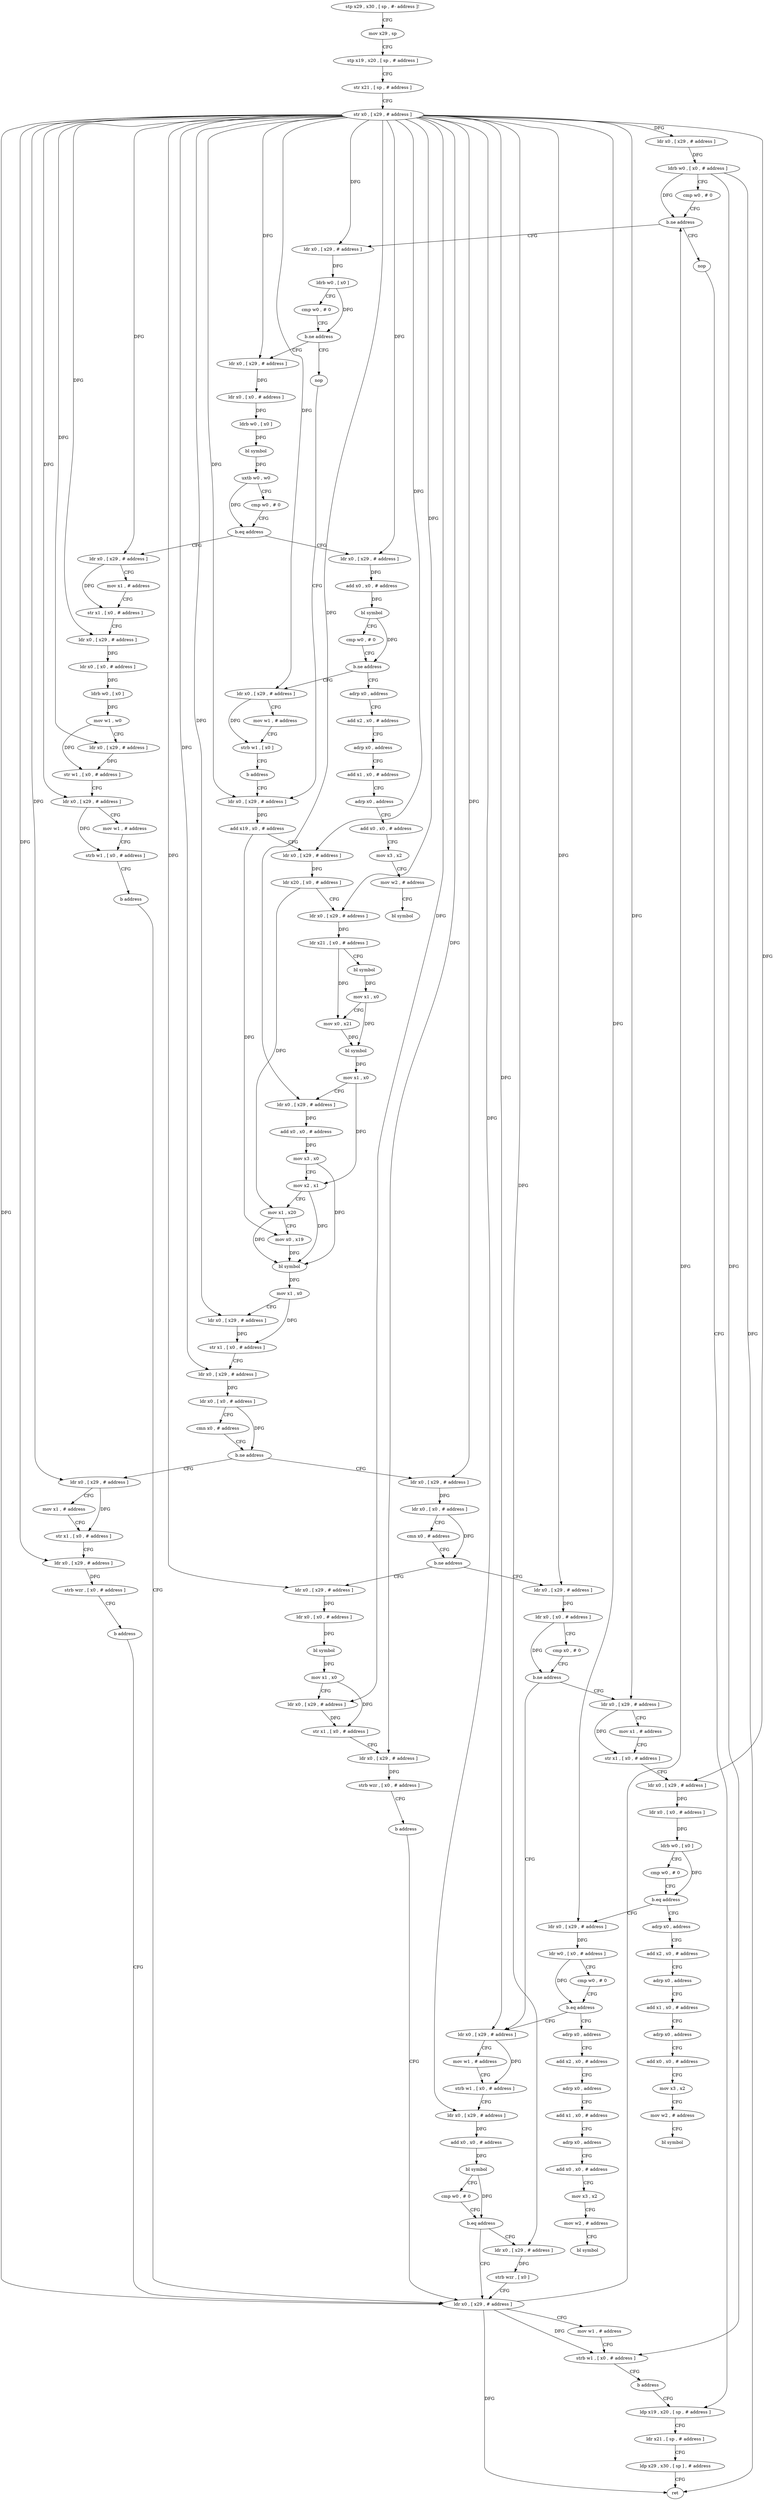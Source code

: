 digraph "func" {
"4332984" [label = "stp x29 , x30 , [ sp , #- address ]!" ]
"4332988" [label = "mov x29 , sp" ]
"4332992" [label = "stp x19 , x20 , [ sp , # address ]" ]
"4332996" [label = "str x21 , [ sp , # address ]" ]
"4333000" [label = "str x0 , [ x29 , # address ]" ]
"4333004" [label = "ldr x0 , [ x29 , # address ]" ]
"4333008" [label = "ldrb w0 , [ x0 , # address ]" ]
"4333012" [label = "cmp w0 , # 0" ]
"4333016" [label = "b.ne address" ]
"4333560" [label = "nop" ]
"4333020" [label = "ldr x0 , [ x29 , # address ]" ]
"4333564" [label = "ldp x19 , x20 , [ sp , # address ]" ]
"4333024" [label = "ldrb w0 , [ x0 ]" ]
"4333028" [label = "cmp w0 , # 0" ]
"4333032" [label = "b.ne address" ]
"4333188" [label = "nop" ]
"4333036" [label = "ldr x0 , [ x29 , # address ]" ]
"4333192" [label = "ldr x0 , [ x29 , # address ]" ]
"4333040" [label = "ldr x0 , [ x0 , # address ]" ]
"4333044" [label = "ldrb w0 , [ x0 ]" ]
"4333048" [label = "bl symbol" ]
"4333052" [label = "uxtb w0 , w0" ]
"4333056" [label = "cmp w0 , # 0" ]
"4333060" [label = "b.eq address" ]
"4333116" [label = "ldr x0 , [ x29 , # address ]" ]
"4333064" [label = "ldr x0 , [ x29 , # address ]" ]
"4333316" [label = "ldr x0 , [ x29 , # address ]" ]
"4333320" [label = "ldr x0 , [ x0 , # address ]" ]
"4333324" [label = "cmn x0 , # address" ]
"4333328" [label = "b.ne address" ]
"4333368" [label = "ldr x0 , [ x29 , # address ]" ]
"4333332" [label = "ldr x0 , [ x29 , # address ]" ]
"4333292" [label = "ldr x0 , [ x29 , # address ]" ]
"4333296" [label = "mov x1 , # address" ]
"4333300" [label = "str x1 , [ x0 , # address ]" ]
"4333304" [label = "ldr x0 , [ x29 , # address ]" ]
"4333308" [label = "strb wzr , [ x0 , # address ]" ]
"4333312" [label = "b address" ]
"4333544" [label = "ldr x0 , [ x29 , # address ]" ]
"4333120" [label = "add x0 , x0 , # address" ]
"4333124" [label = "bl symbol" ]
"4333128" [label = "cmp w0 , # 0" ]
"4333132" [label = "b.ne address" ]
"4333172" [label = "ldr x0 , [ x29 , # address ]" ]
"4333136" [label = "adrp x0 , address" ]
"4333068" [label = "mov x1 , # address" ]
"4333072" [label = "str x1 , [ x0 , # address ]" ]
"4333076" [label = "ldr x0 , [ x29 , # address ]" ]
"4333080" [label = "ldr x0 , [ x0 , # address ]" ]
"4333084" [label = "ldrb w0 , [ x0 ]" ]
"4333088" [label = "mov w1 , w0" ]
"4333092" [label = "ldr x0 , [ x29 , # address ]" ]
"4333096" [label = "str w1 , [ x0 , # address ]" ]
"4333100" [label = "ldr x0 , [ x29 , # address ]" ]
"4333104" [label = "mov w1 , # address" ]
"4333108" [label = "strb w1 , [ x0 , # address ]" ]
"4333112" [label = "b address" ]
"4333372" [label = "ldr x0 , [ x0 , # address ]" ]
"4333376" [label = "cmp x0 , # 0" ]
"4333380" [label = "b.ne address" ]
"4333504" [label = "ldr x0 , [ x29 , # address ]" ]
"4333384" [label = "ldr x0 , [ x29 , # address ]" ]
"4333336" [label = "ldr x0 , [ x0 , # address ]" ]
"4333340" [label = "bl symbol" ]
"4333344" [label = "mov x1 , x0" ]
"4333348" [label = "ldr x0 , [ x29 , # address ]" ]
"4333352" [label = "str x1 , [ x0 , # address ]" ]
"4333356" [label = "ldr x0 , [ x29 , # address ]" ]
"4333360" [label = "strb wzr , [ x0 , # address ]" ]
"4333364" [label = "b address" ]
"4333548" [label = "mov w1 , # address" ]
"4333552" [label = "strb w1 , [ x0 , # address ]" ]
"4333556" [label = "b address" ]
"4333176" [label = "mov w1 , # address" ]
"4333180" [label = "strb w1 , [ x0 ]" ]
"4333184" [label = "b address" ]
"4333140" [label = "add x2 , x0 , # address" ]
"4333144" [label = "adrp x0 , address" ]
"4333148" [label = "add x1 , x0 , # address" ]
"4333152" [label = "adrp x0 , address" ]
"4333156" [label = "add x0 , x0 , # address" ]
"4333160" [label = "mov x3 , x2" ]
"4333164" [label = "mov w2 , # address" ]
"4333168" [label = "bl symbol" ]
"4333508" [label = "mov w1 , # address" ]
"4333512" [label = "strb w1 , [ x0 , # address ]" ]
"4333516" [label = "ldr x0 , [ x29 , # address ]" ]
"4333520" [label = "add x0 , x0 , # address" ]
"4333524" [label = "bl symbol" ]
"4333528" [label = "cmp w0 , # 0" ]
"4333532" [label = "b.eq address" ]
"4333536" [label = "ldr x0 , [ x29 , # address ]" ]
"4333388" [label = "mov x1 , # address" ]
"4333392" [label = "str x1 , [ x0 , # address ]" ]
"4333396" [label = "ldr x0 , [ x29 , # address ]" ]
"4333400" [label = "ldr x0 , [ x0 , # address ]" ]
"4333404" [label = "ldrb w0 , [ x0 ]" ]
"4333408" [label = "cmp w0 , # 0" ]
"4333412" [label = "b.eq address" ]
"4333452" [label = "ldr x0 , [ x29 , # address ]" ]
"4333416" [label = "adrp x0 , address" ]
"4333568" [label = "ldr x21 , [ sp , # address ]" ]
"4333572" [label = "ldp x29 , x30 , [ sp ] , # address" ]
"4333576" [label = "ret" ]
"4333196" [label = "add x19 , x0 , # address" ]
"4333200" [label = "ldr x0 , [ x29 , # address ]" ]
"4333204" [label = "ldr x20 , [ x0 , # address ]" ]
"4333208" [label = "ldr x0 , [ x29 , # address ]" ]
"4333212" [label = "ldr x21 , [ x0 , # address ]" ]
"4333216" [label = "bl symbol" ]
"4333220" [label = "mov x1 , x0" ]
"4333224" [label = "mov x0 , x21" ]
"4333228" [label = "bl symbol" ]
"4333232" [label = "mov x1 , x0" ]
"4333236" [label = "ldr x0 , [ x29 , # address ]" ]
"4333240" [label = "add x0 , x0 , # address" ]
"4333244" [label = "mov x3 , x0" ]
"4333248" [label = "mov x2 , x1" ]
"4333252" [label = "mov x1 , x20" ]
"4333256" [label = "mov x0 , x19" ]
"4333260" [label = "bl symbol" ]
"4333264" [label = "mov x1 , x0" ]
"4333268" [label = "ldr x0 , [ x29 , # address ]" ]
"4333272" [label = "str x1 , [ x0 , # address ]" ]
"4333276" [label = "ldr x0 , [ x29 , # address ]" ]
"4333280" [label = "ldr x0 , [ x0 , # address ]" ]
"4333284" [label = "cmn x0 , # address" ]
"4333288" [label = "b.ne address" ]
"4333540" [label = "strb wzr , [ x0 ]" ]
"4333456" [label = "ldr w0 , [ x0 , # address ]" ]
"4333460" [label = "cmp w0 , # 0" ]
"4333464" [label = "b.eq address" ]
"4333468" [label = "adrp x0 , address" ]
"4333420" [label = "add x2 , x0 , # address" ]
"4333424" [label = "adrp x0 , address" ]
"4333428" [label = "add x1 , x0 , # address" ]
"4333432" [label = "adrp x0 , address" ]
"4333436" [label = "add x0 , x0 , # address" ]
"4333440" [label = "mov x3 , x2" ]
"4333444" [label = "mov w2 , # address" ]
"4333448" [label = "bl symbol" ]
"4333472" [label = "add x2 , x0 , # address" ]
"4333476" [label = "adrp x0 , address" ]
"4333480" [label = "add x1 , x0 , # address" ]
"4333484" [label = "adrp x0 , address" ]
"4333488" [label = "add x0 , x0 , # address" ]
"4333492" [label = "mov x3 , x2" ]
"4333496" [label = "mov w2 , # address" ]
"4333500" [label = "bl symbol" ]
"4332984" -> "4332988" [ label = "CFG" ]
"4332988" -> "4332992" [ label = "CFG" ]
"4332992" -> "4332996" [ label = "CFG" ]
"4332996" -> "4333000" [ label = "CFG" ]
"4333000" -> "4333004" [ label = "DFG" ]
"4333000" -> "4333020" [ label = "DFG" ]
"4333000" -> "4333036" [ label = "DFG" ]
"4333000" -> "4333192" [ label = "DFG" ]
"4333000" -> "4333200" [ label = "DFG" ]
"4333000" -> "4333208" [ label = "DFG" ]
"4333000" -> "4333236" [ label = "DFG" ]
"4333000" -> "4333268" [ label = "DFG" ]
"4333000" -> "4333276" [ label = "DFG" ]
"4333000" -> "4333116" [ label = "DFG" ]
"4333000" -> "4333064" [ label = "DFG" ]
"4333000" -> "4333076" [ label = "DFG" ]
"4333000" -> "4333092" [ label = "DFG" ]
"4333000" -> "4333100" [ label = "DFG" ]
"4333000" -> "4333316" [ label = "DFG" ]
"4333000" -> "4333292" [ label = "DFG" ]
"4333000" -> "4333304" [ label = "DFG" ]
"4333000" -> "4333172" [ label = "DFG" ]
"4333000" -> "4333544" [ label = "DFG" ]
"4333000" -> "4333368" [ label = "DFG" ]
"4333000" -> "4333332" [ label = "DFG" ]
"4333000" -> "4333348" [ label = "DFG" ]
"4333000" -> "4333356" [ label = "DFG" ]
"4333000" -> "4333504" [ label = "DFG" ]
"4333000" -> "4333516" [ label = "DFG" ]
"4333000" -> "4333384" [ label = "DFG" ]
"4333000" -> "4333396" [ label = "DFG" ]
"4333000" -> "4333536" [ label = "DFG" ]
"4333000" -> "4333452" [ label = "DFG" ]
"4333004" -> "4333008" [ label = "DFG" ]
"4333008" -> "4333012" [ label = "CFG" ]
"4333008" -> "4333016" [ label = "DFG" ]
"4333008" -> "4333576" [ label = "DFG" ]
"4333008" -> "4333552" [ label = "DFG" ]
"4333012" -> "4333016" [ label = "CFG" ]
"4333016" -> "4333560" [ label = "CFG" ]
"4333016" -> "4333020" [ label = "CFG" ]
"4333560" -> "4333564" [ label = "CFG" ]
"4333020" -> "4333024" [ label = "DFG" ]
"4333564" -> "4333568" [ label = "CFG" ]
"4333024" -> "4333028" [ label = "CFG" ]
"4333024" -> "4333032" [ label = "DFG" ]
"4333028" -> "4333032" [ label = "CFG" ]
"4333032" -> "4333188" [ label = "CFG" ]
"4333032" -> "4333036" [ label = "CFG" ]
"4333188" -> "4333192" [ label = "CFG" ]
"4333036" -> "4333040" [ label = "DFG" ]
"4333192" -> "4333196" [ label = "DFG" ]
"4333040" -> "4333044" [ label = "DFG" ]
"4333044" -> "4333048" [ label = "DFG" ]
"4333048" -> "4333052" [ label = "DFG" ]
"4333052" -> "4333056" [ label = "CFG" ]
"4333052" -> "4333060" [ label = "DFG" ]
"4333056" -> "4333060" [ label = "CFG" ]
"4333060" -> "4333116" [ label = "CFG" ]
"4333060" -> "4333064" [ label = "CFG" ]
"4333116" -> "4333120" [ label = "DFG" ]
"4333064" -> "4333068" [ label = "CFG" ]
"4333064" -> "4333072" [ label = "DFG" ]
"4333316" -> "4333320" [ label = "DFG" ]
"4333320" -> "4333324" [ label = "CFG" ]
"4333320" -> "4333328" [ label = "DFG" ]
"4333324" -> "4333328" [ label = "CFG" ]
"4333328" -> "4333368" [ label = "CFG" ]
"4333328" -> "4333332" [ label = "CFG" ]
"4333368" -> "4333372" [ label = "DFG" ]
"4333332" -> "4333336" [ label = "DFG" ]
"4333292" -> "4333296" [ label = "CFG" ]
"4333292" -> "4333300" [ label = "DFG" ]
"4333296" -> "4333300" [ label = "CFG" ]
"4333300" -> "4333304" [ label = "CFG" ]
"4333304" -> "4333308" [ label = "DFG" ]
"4333308" -> "4333312" [ label = "CFG" ]
"4333312" -> "4333544" [ label = "CFG" ]
"4333544" -> "4333548" [ label = "CFG" ]
"4333544" -> "4333016" [ label = "DFG" ]
"4333544" -> "4333576" [ label = "DFG" ]
"4333544" -> "4333552" [ label = "DFG" ]
"4333120" -> "4333124" [ label = "DFG" ]
"4333124" -> "4333128" [ label = "CFG" ]
"4333124" -> "4333132" [ label = "DFG" ]
"4333128" -> "4333132" [ label = "CFG" ]
"4333132" -> "4333172" [ label = "CFG" ]
"4333132" -> "4333136" [ label = "CFG" ]
"4333172" -> "4333176" [ label = "CFG" ]
"4333172" -> "4333180" [ label = "DFG" ]
"4333136" -> "4333140" [ label = "CFG" ]
"4333068" -> "4333072" [ label = "CFG" ]
"4333072" -> "4333076" [ label = "CFG" ]
"4333076" -> "4333080" [ label = "DFG" ]
"4333080" -> "4333084" [ label = "DFG" ]
"4333084" -> "4333088" [ label = "DFG" ]
"4333088" -> "4333092" [ label = "CFG" ]
"4333088" -> "4333096" [ label = "DFG" ]
"4333092" -> "4333096" [ label = "DFG" ]
"4333096" -> "4333100" [ label = "CFG" ]
"4333100" -> "4333104" [ label = "CFG" ]
"4333100" -> "4333108" [ label = "DFG" ]
"4333104" -> "4333108" [ label = "CFG" ]
"4333108" -> "4333112" [ label = "CFG" ]
"4333112" -> "4333544" [ label = "CFG" ]
"4333372" -> "4333376" [ label = "CFG" ]
"4333372" -> "4333380" [ label = "DFG" ]
"4333376" -> "4333380" [ label = "CFG" ]
"4333380" -> "4333504" [ label = "CFG" ]
"4333380" -> "4333384" [ label = "CFG" ]
"4333504" -> "4333508" [ label = "CFG" ]
"4333504" -> "4333512" [ label = "DFG" ]
"4333384" -> "4333388" [ label = "CFG" ]
"4333384" -> "4333392" [ label = "DFG" ]
"4333336" -> "4333340" [ label = "DFG" ]
"4333340" -> "4333344" [ label = "DFG" ]
"4333344" -> "4333348" [ label = "CFG" ]
"4333344" -> "4333352" [ label = "DFG" ]
"4333348" -> "4333352" [ label = "DFG" ]
"4333352" -> "4333356" [ label = "CFG" ]
"4333356" -> "4333360" [ label = "DFG" ]
"4333360" -> "4333364" [ label = "CFG" ]
"4333364" -> "4333544" [ label = "CFG" ]
"4333548" -> "4333552" [ label = "CFG" ]
"4333552" -> "4333556" [ label = "CFG" ]
"4333556" -> "4333564" [ label = "CFG" ]
"4333176" -> "4333180" [ label = "CFG" ]
"4333180" -> "4333184" [ label = "CFG" ]
"4333184" -> "4333192" [ label = "CFG" ]
"4333140" -> "4333144" [ label = "CFG" ]
"4333144" -> "4333148" [ label = "CFG" ]
"4333148" -> "4333152" [ label = "CFG" ]
"4333152" -> "4333156" [ label = "CFG" ]
"4333156" -> "4333160" [ label = "CFG" ]
"4333160" -> "4333164" [ label = "CFG" ]
"4333164" -> "4333168" [ label = "CFG" ]
"4333508" -> "4333512" [ label = "CFG" ]
"4333512" -> "4333516" [ label = "CFG" ]
"4333516" -> "4333520" [ label = "DFG" ]
"4333520" -> "4333524" [ label = "DFG" ]
"4333524" -> "4333528" [ label = "CFG" ]
"4333524" -> "4333532" [ label = "DFG" ]
"4333528" -> "4333532" [ label = "CFG" ]
"4333532" -> "4333544" [ label = "CFG" ]
"4333532" -> "4333536" [ label = "CFG" ]
"4333536" -> "4333540" [ label = "DFG" ]
"4333388" -> "4333392" [ label = "CFG" ]
"4333392" -> "4333396" [ label = "CFG" ]
"4333396" -> "4333400" [ label = "DFG" ]
"4333400" -> "4333404" [ label = "DFG" ]
"4333404" -> "4333408" [ label = "CFG" ]
"4333404" -> "4333412" [ label = "DFG" ]
"4333408" -> "4333412" [ label = "CFG" ]
"4333412" -> "4333452" [ label = "CFG" ]
"4333412" -> "4333416" [ label = "CFG" ]
"4333452" -> "4333456" [ label = "DFG" ]
"4333416" -> "4333420" [ label = "CFG" ]
"4333568" -> "4333572" [ label = "CFG" ]
"4333572" -> "4333576" [ label = "CFG" ]
"4333196" -> "4333200" [ label = "CFG" ]
"4333196" -> "4333256" [ label = "DFG" ]
"4333200" -> "4333204" [ label = "DFG" ]
"4333204" -> "4333208" [ label = "CFG" ]
"4333204" -> "4333252" [ label = "DFG" ]
"4333208" -> "4333212" [ label = "DFG" ]
"4333212" -> "4333216" [ label = "CFG" ]
"4333212" -> "4333224" [ label = "DFG" ]
"4333216" -> "4333220" [ label = "DFG" ]
"4333220" -> "4333224" [ label = "CFG" ]
"4333220" -> "4333228" [ label = "DFG" ]
"4333224" -> "4333228" [ label = "DFG" ]
"4333228" -> "4333232" [ label = "DFG" ]
"4333232" -> "4333236" [ label = "CFG" ]
"4333232" -> "4333248" [ label = "DFG" ]
"4333236" -> "4333240" [ label = "DFG" ]
"4333240" -> "4333244" [ label = "DFG" ]
"4333244" -> "4333248" [ label = "CFG" ]
"4333244" -> "4333260" [ label = "DFG" ]
"4333248" -> "4333252" [ label = "CFG" ]
"4333248" -> "4333260" [ label = "DFG" ]
"4333252" -> "4333256" [ label = "CFG" ]
"4333252" -> "4333260" [ label = "DFG" ]
"4333256" -> "4333260" [ label = "DFG" ]
"4333260" -> "4333264" [ label = "DFG" ]
"4333264" -> "4333268" [ label = "CFG" ]
"4333264" -> "4333272" [ label = "DFG" ]
"4333268" -> "4333272" [ label = "DFG" ]
"4333272" -> "4333276" [ label = "CFG" ]
"4333276" -> "4333280" [ label = "DFG" ]
"4333280" -> "4333284" [ label = "CFG" ]
"4333280" -> "4333288" [ label = "DFG" ]
"4333284" -> "4333288" [ label = "CFG" ]
"4333288" -> "4333316" [ label = "CFG" ]
"4333288" -> "4333292" [ label = "CFG" ]
"4333540" -> "4333544" [ label = "CFG" ]
"4333456" -> "4333460" [ label = "CFG" ]
"4333456" -> "4333464" [ label = "DFG" ]
"4333460" -> "4333464" [ label = "CFG" ]
"4333464" -> "4333504" [ label = "CFG" ]
"4333464" -> "4333468" [ label = "CFG" ]
"4333468" -> "4333472" [ label = "CFG" ]
"4333420" -> "4333424" [ label = "CFG" ]
"4333424" -> "4333428" [ label = "CFG" ]
"4333428" -> "4333432" [ label = "CFG" ]
"4333432" -> "4333436" [ label = "CFG" ]
"4333436" -> "4333440" [ label = "CFG" ]
"4333440" -> "4333444" [ label = "CFG" ]
"4333444" -> "4333448" [ label = "CFG" ]
"4333472" -> "4333476" [ label = "CFG" ]
"4333476" -> "4333480" [ label = "CFG" ]
"4333480" -> "4333484" [ label = "CFG" ]
"4333484" -> "4333488" [ label = "CFG" ]
"4333488" -> "4333492" [ label = "CFG" ]
"4333492" -> "4333496" [ label = "CFG" ]
"4333496" -> "4333500" [ label = "CFG" ]
}
